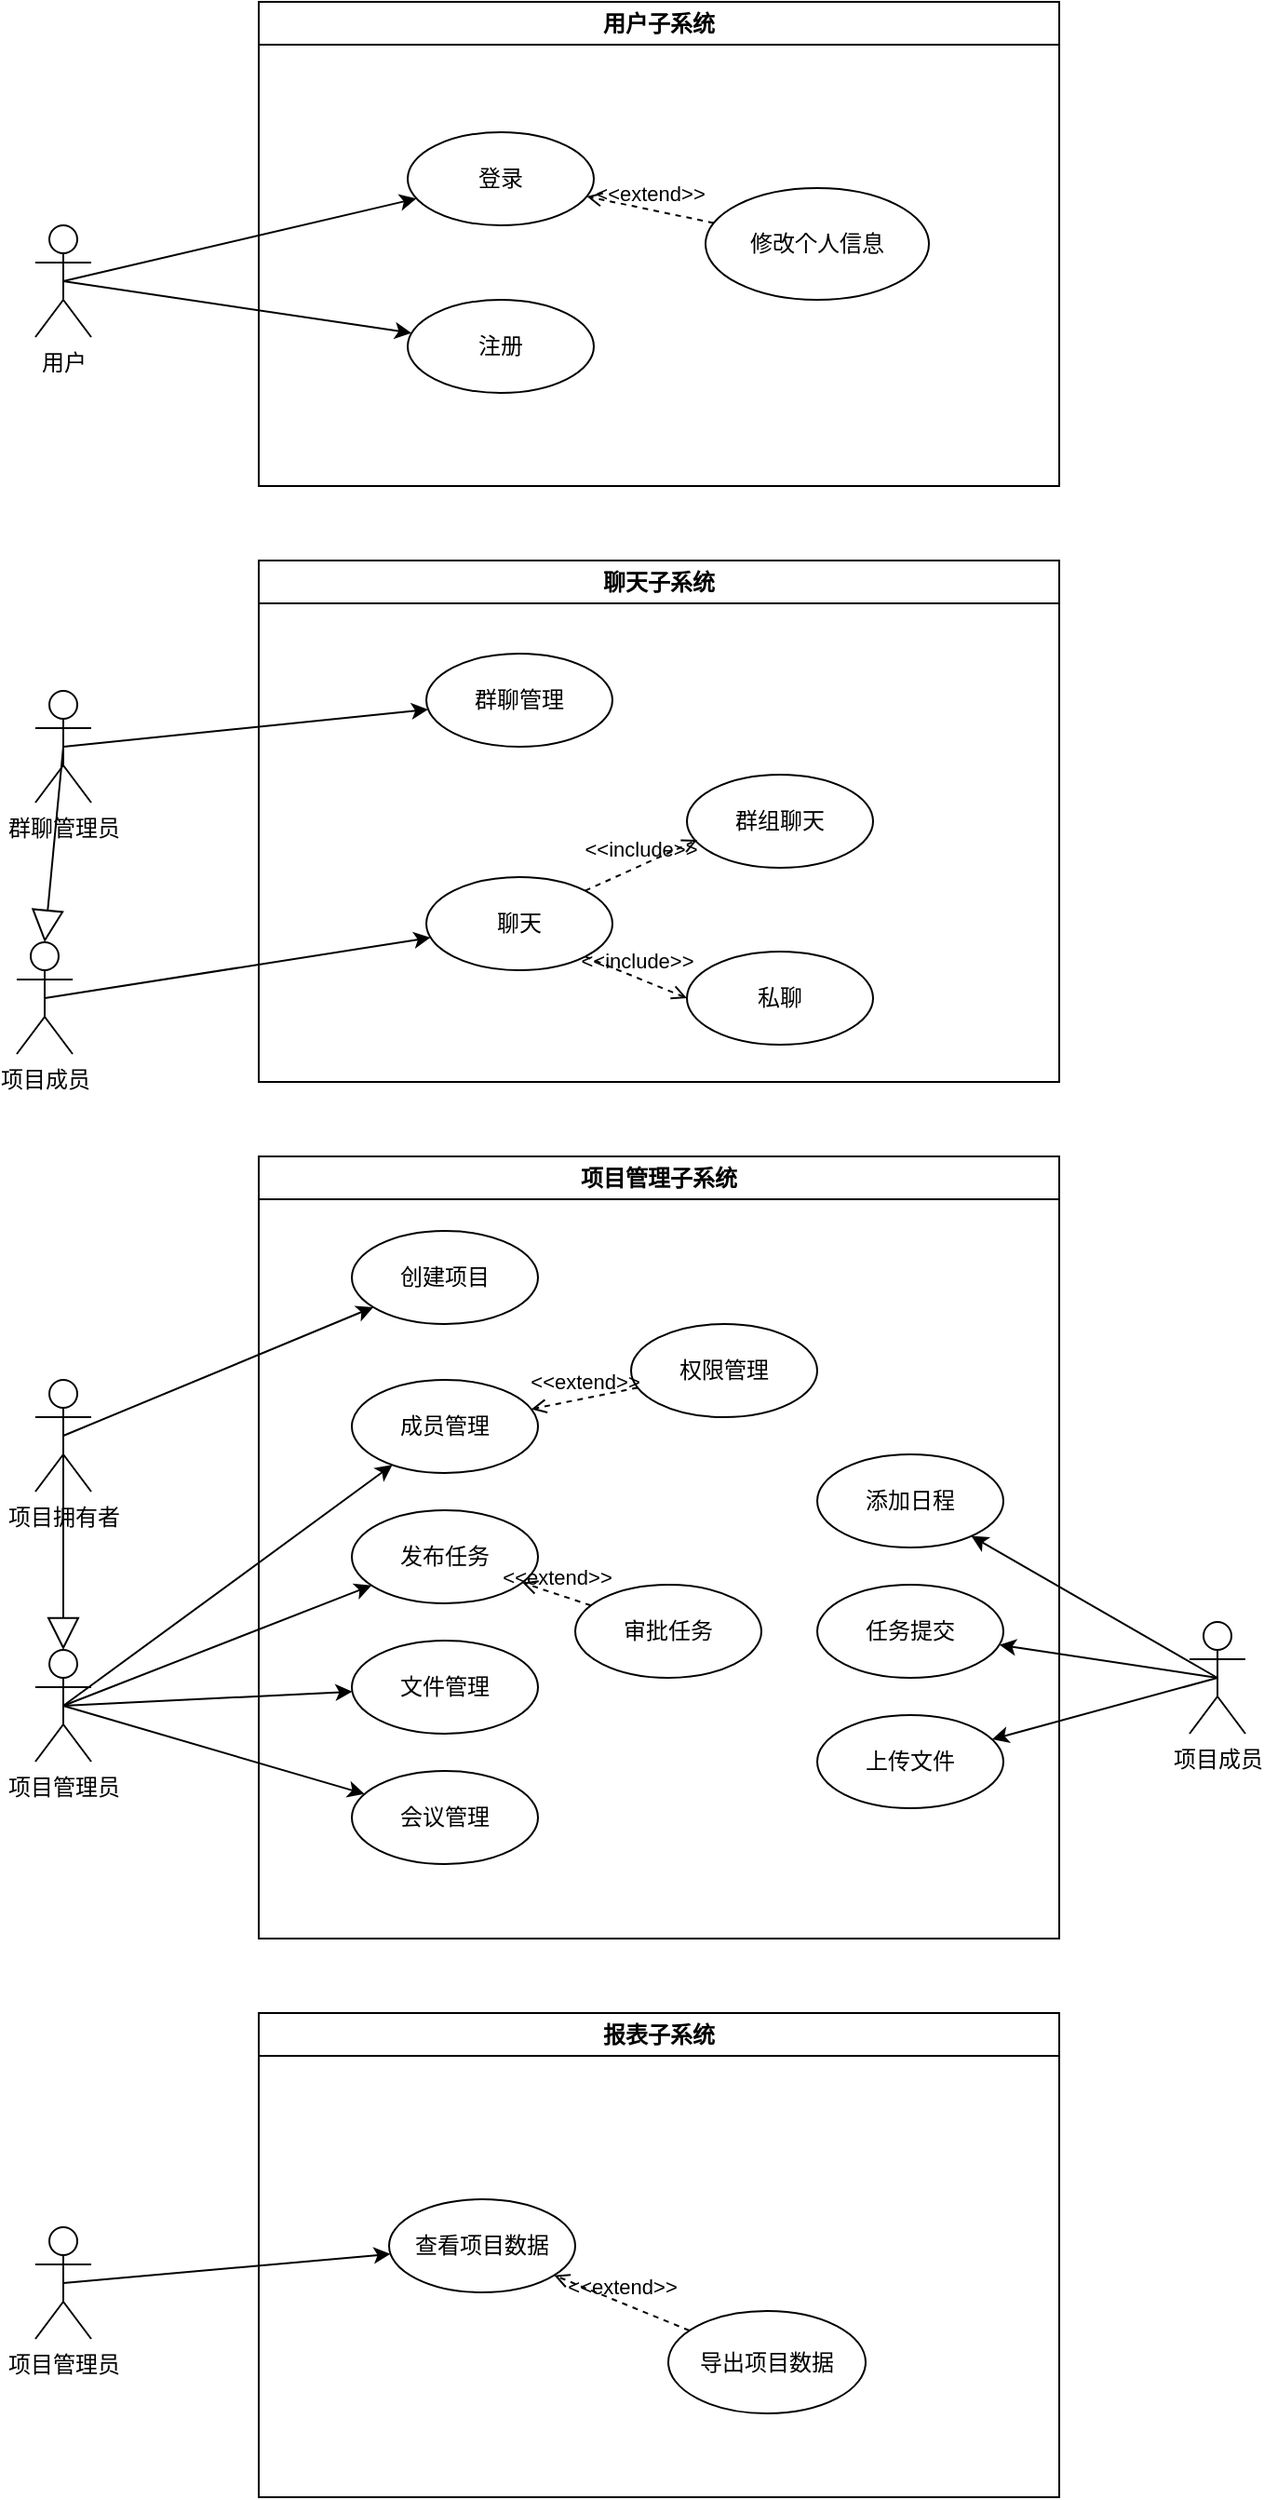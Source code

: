 <mxfile>
    <diagram id="oRjekxII3CGcagpJhWY5" name="第 1 页">
        <mxGraphModel dx="1066" dy="603" grid="1" gridSize="10" guides="1" tooltips="1" connect="1" arrows="1" fold="1" page="1" pageScale="1" pageWidth="827" pageHeight="1169" math="0" shadow="0">
            <root>
                <mxCell id="0"/>
                <mxCell id="1" parent="0"/>
                <mxCell id="2" value="用户子系统" style="swimlane;whiteSpace=wrap;html=1;" parent="1" vertex="1">
                    <mxGeometry x="160" y="50" width="430" height="260" as="geometry"/>
                </mxCell>
                <mxCell id="3" value="登录" style="ellipse;whiteSpace=wrap;html=1;" parent="2" vertex="1">
                    <mxGeometry x="80" y="70" width="100" height="50" as="geometry"/>
                </mxCell>
                <mxCell id="4" value="注册" style="ellipse;whiteSpace=wrap;html=1;" parent="2" vertex="1">
                    <mxGeometry x="80" y="160" width="100" height="50" as="geometry"/>
                </mxCell>
                <mxCell id="5" value="修改个人信息" style="ellipse;whiteSpace=wrap;html=1;" parent="2" vertex="1">
                    <mxGeometry x="240" y="100" width="120" height="60" as="geometry"/>
                </mxCell>
                <mxCell id="6" value="&amp;lt;&amp;lt;extend&amp;gt;&amp;gt;" style="html=1;verticalAlign=bottom;labelBackgroundColor=none;endArrow=open;endFill=0;dashed=1;" parent="2" source="5" target="3" edge="1">
                    <mxGeometry width="160" relative="1" as="geometry">
                        <mxPoint x="80" y="140" as="sourcePoint"/>
                        <mxPoint x="240" y="140" as="targetPoint"/>
                    </mxGeometry>
                </mxCell>
                <mxCell id="7" value="聊天子系统" style="swimlane;whiteSpace=wrap;html=1;" parent="1" vertex="1">
                    <mxGeometry x="160" y="350" width="430" height="280" as="geometry"/>
                </mxCell>
                <mxCell id="8" value="群聊管理" style="ellipse;whiteSpace=wrap;html=1;" parent="7" vertex="1">
                    <mxGeometry x="90" y="50" width="100" height="50" as="geometry"/>
                </mxCell>
                <mxCell id="11" value="聊天" style="ellipse;whiteSpace=wrap;html=1;" parent="7" vertex="1">
                    <mxGeometry x="90" y="170" width="100" height="50" as="geometry"/>
                </mxCell>
                <mxCell id="64" value="群组聊天" style="ellipse;whiteSpace=wrap;html=1;" vertex="1" parent="7">
                    <mxGeometry x="230" y="115" width="100" height="50" as="geometry"/>
                </mxCell>
                <mxCell id="65" value="私聊" style="ellipse;whiteSpace=wrap;html=1;" vertex="1" parent="7">
                    <mxGeometry x="230" y="210" width="100" height="50" as="geometry"/>
                </mxCell>
                <mxCell id="66" value="&amp;lt;&amp;lt;include&amp;gt;&amp;gt;" style="html=1;verticalAlign=bottom;labelBackgroundColor=none;endArrow=open;endFill=0;dashed=1;entryX=0.055;entryY=0.701;entryDx=0;entryDy=0;entryPerimeter=0;exitX=1;exitY=0;exitDx=0;exitDy=0;" edge="1" parent="7" source="11" target="64">
                    <mxGeometry width="160" relative="1" as="geometry">
                        <mxPoint x="240" y="90" as="sourcePoint"/>
                        <mxPoint x="400" y="90" as="targetPoint"/>
                    </mxGeometry>
                </mxCell>
                <mxCell id="67" value="&amp;lt;&amp;lt;include&amp;gt;&amp;gt;" style="html=1;verticalAlign=bottom;labelBackgroundColor=none;endArrow=open;endFill=0;dashed=1;entryX=0;entryY=0.5;entryDx=0;entryDy=0;exitX=1;exitY=1;exitDx=0;exitDy=0;" edge="1" parent="7" source="11" target="65">
                    <mxGeometry width="160" relative="1" as="geometry">
                        <mxPoint x="185.355" y="187.322" as="sourcePoint"/>
                        <mxPoint x="245.5" y="160.05" as="targetPoint"/>
                    </mxGeometry>
                </mxCell>
                <mxCell id="20" style="edgeStyle=none;html=1;exitX=0.5;exitY=0.5;exitDx=0;exitDy=0;exitPerimeter=0;" parent="1" source="12" target="11" edge="1">
                    <mxGeometry relative="1" as="geometry"/>
                </mxCell>
                <mxCell id="12" value="项目成员" style="shape=umlActor;verticalLabelPosition=bottom;verticalAlign=top;html=1;" parent="1" vertex="1">
                    <mxGeometry x="30" y="555" width="30" height="60" as="geometry"/>
                </mxCell>
                <mxCell id="16" style="edgeStyle=none;html=1;exitX=0.5;exitY=0.5;exitDx=0;exitDy=0;exitPerimeter=0;" parent="1" source="14" target="8" edge="1">
                    <mxGeometry relative="1" as="geometry"/>
                </mxCell>
                <mxCell id="21" style="edgeStyle=none;html=1;exitX=0.5;exitY=0.5;exitDx=0;exitDy=0;exitPerimeter=0;entryX=0.5;entryY=0;entryDx=0;entryDy=0;entryPerimeter=0;endArrow=block;endFill=0;strokeWidth=1;endSize=15;" parent="1" source="14" target="12" edge="1">
                    <mxGeometry relative="1" as="geometry"/>
                </mxCell>
                <mxCell id="14" value="群聊管理员" style="shape=umlActor;verticalLabelPosition=bottom;verticalAlign=top;html=1;" parent="1" vertex="1">
                    <mxGeometry x="40" y="420" width="30" height="60" as="geometry"/>
                </mxCell>
                <mxCell id="22" value="项目管理子系统" style="swimlane;whiteSpace=wrap;html=1;" parent="1" vertex="1">
                    <mxGeometry x="160" y="670" width="430" height="420" as="geometry"/>
                </mxCell>
                <mxCell id="23" value="创建项目" style="ellipse;whiteSpace=wrap;html=1;" parent="22" vertex="1">
                    <mxGeometry x="50" y="40" width="100" height="50" as="geometry"/>
                </mxCell>
                <mxCell id="24" value="发布任务" style="ellipse;whiteSpace=wrap;html=1;" parent="22" vertex="1">
                    <mxGeometry x="50" y="190" width="100" height="50" as="geometry"/>
                </mxCell>
                <mxCell id="25" value="任务提交" style="ellipse;whiteSpace=wrap;html=1;" parent="22" vertex="1">
                    <mxGeometry x="300" y="230" width="100" height="50" as="geometry"/>
                </mxCell>
                <mxCell id="26" value="成员管理" style="ellipse;whiteSpace=wrap;html=1;" parent="22" vertex="1">
                    <mxGeometry x="50" y="120" width="100" height="50" as="geometry"/>
                </mxCell>
                <mxCell id="27" value="权限管理" style="ellipse;whiteSpace=wrap;html=1;" parent="22" vertex="1">
                    <mxGeometry x="200" y="90" width="100" height="50" as="geometry"/>
                </mxCell>
                <mxCell id="28" value="&amp;lt;&amp;lt;extend&amp;gt;&amp;gt;" style="html=1;verticalAlign=bottom;labelBackgroundColor=none;endArrow=open;endFill=0;dashed=1;strokeWidth=1;endSize=6;" parent="22" source="27" target="26" edge="1">
                    <mxGeometry width="160" relative="1" as="geometry">
                        <mxPoint x="140" y="70" as="sourcePoint"/>
                        <mxPoint x="300" y="70" as="targetPoint"/>
                    </mxGeometry>
                </mxCell>
                <mxCell id="29" value="会议管理" style="ellipse;whiteSpace=wrap;html=1;" parent="22" vertex="1">
                    <mxGeometry x="50" y="330" width="100" height="50" as="geometry"/>
                </mxCell>
                <mxCell id="30" value="文件管理" style="ellipse;whiteSpace=wrap;html=1;" parent="22" vertex="1">
                    <mxGeometry x="50" y="260" width="100" height="50" as="geometry"/>
                </mxCell>
                <mxCell id="59" value="上传文件" style="ellipse;whiteSpace=wrap;html=1;" parent="22" vertex="1">
                    <mxGeometry x="300" y="300" width="100" height="50" as="geometry"/>
                </mxCell>
                <mxCell id="61" value="审批任务" style="ellipse;whiteSpace=wrap;html=1;" parent="22" vertex="1">
                    <mxGeometry x="170" y="230" width="100" height="50" as="geometry"/>
                </mxCell>
                <mxCell id="62" value="&amp;lt;&amp;lt;extend&amp;gt;&amp;gt;" style="html=1;verticalAlign=bottom;labelBackgroundColor=none;endArrow=open;endFill=0;dashed=1;strokeWidth=1;endSize=6;" parent="22" source="61" target="24" edge="1">
                    <mxGeometry width="160" relative="1" as="geometry">
                        <mxPoint x="243.133" y="133.71" as="sourcePoint"/>
                        <mxPoint x="176.816" y="146.222" as="targetPoint"/>
                    </mxGeometry>
                </mxCell>
                <mxCell id="68" value="添加日程" style="ellipse;whiteSpace=wrap;html=1;" vertex="1" parent="22">
                    <mxGeometry x="300" y="160" width="100" height="50" as="geometry"/>
                </mxCell>
                <mxCell id="32" value="报表子系统" style="swimlane;whiteSpace=wrap;html=1;" parent="1" vertex="1">
                    <mxGeometry x="160" y="1130" width="430" height="260" as="geometry"/>
                </mxCell>
                <mxCell id="33" value="查看项目数据" style="ellipse;whiteSpace=wrap;html=1;" parent="32" vertex="1">
                    <mxGeometry x="70" y="100" width="100" height="50" as="geometry"/>
                </mxCell>
                <mxCell id="36" value="导出项目数据" style="ellipse;whiteSpace=wrap;html=1;" parent="32" vertex="1">
                    <mxGeometry x="220" y="160" width="106" height="55" as="geometry"/>
                </mxCell>
                <mxCell id="63" value="&amp;lt;&amp;lt;extend&amp;gt;&amp;gt;" style="html=1;verticalAlign=bottom;labelBackgroundColor=none;endArrow=open;endFill=0;dashed=1;strokeWidth=1;endSize=6;" parent="32" source="36" target="33" edge="1">
                    <mxGeometry width="160" relative="1" as="geometry">
                        <mxPoint x="245.136" y="122.906" as="sourcePoint"/>
                        <mxPoint x="160.004" y="137.094" as="targetPoint"/>
                    </mxGeometry>
                </mxCell>
                <mxCell id="41" style="edgeStyle=none;html=1;exitX=0.5;exitY=0.5;exitDx=0;exitDy=0;exitPerimeter=0;strokeWidth=1;endArrow=classic;endFill=1;endSize=6;" parent="1" source="40" target="23" edge="1">
                    <mxGeometry relative="1" as="geometry"/>
                </mxCell>
                <mxCell id="50" style="edgeStyle=none;html=1;exitX=0.5;exitY=0.5;exitDx=0;exitDy=0;exitPerimeter=0;entryX=0.5;entryY=0;entryDx=0;entryDy=0;entryPerimeter=0;strokeWidth=1;endArrow=block;endFill=0;endSize=15;" parent="1" source="40" target="43" edge="1">
                    <mxGeometry relative="1" as="geometry"/>
                </mxCell>
                <mxCell id="40" value="项目拥有者" style="shape=umlActor;verticalLabelPosition=bottom;verticalAlign=top;html=1;outlineConnect=0;" parent="1" vertex="1">
                    <mxGeometry x="40" y="790" width="30" height="60" as="geometry"/>
                </mxCell>
                <mxCell id="44" style="edgeStyle=none;html=1;exitX=0.5;exitY=0.5;exitDx=0;exitDy=0;exitPerimeter=0;strokeWidth=1;endArrow=classic;endFill=1;endSize=6;" parent="1" source="43" target="26" edge="1">
                    <mxGeometry relative="1" as="geometry"/>
                </mxCell>
                <mxCell id="45" style="edgeStyle=none;html=1;exitX=0.5;exitY=0.5;exitDx=0;exitDy=0;exitPerimeter=0;strokeWidth=1;endArrow=classic;endFill=1;endSize=6;" parent="1" source="43" target="24" edge="1">
                    <mxGeometry relative="1" as="geometry"/>
                </mxCell>
                <mxCell id="47" style="edgeStyle=none;html=1;exitX=0.5;exitY=0.5;exitDx=0;exitDy=0;exitPerimeter=0;strokeWidth=1;endArrow=classic;endFill=1;endSize=6;" parent="1" source="43" target="30" edge="1">
                    <mxGeometry relative="1" as="geometry"/>
                </mxCell>
                <mxCell id="48" style="edgeStyle=none;html=1;exitX=0.5;exitY=0.5;exitDx=0;exitDy=0;exitPerimeter=0;strokeWidth=1;endArrow=classic;endFill=1;endSize=6;" parent="1" source="43" target="29" edge="1">
                    <mxGeometry relative="1" as="geometry"/>
                </mxCell>
                <mxCell id="43" value="项目管理员" style="shape=umlActor;verticalLabelPosition=bottom;verticalAlign=top;html=1;outlineConnect=0;" parent="1" vertex="1">
                    <mxGeometry x="40" y="935" width="30" height="60" as="geometry"/>
                </mxCell>
                <mxCell id="49" style="edgeStyle=none;html=1;exitX=0.5;exitY=0.5;exitDx=0;exitDy=0;exitPerimeter=0;strokeWidth=1;endArrow=classic;endFill=1;endSize=6;" parent="1" source="46" target="25" edge="1">
                    <mxGeometry relative="1" as="geometry"/>
                </mxCell>
                <mxCell id="60" style="edgeStyle=none;html=1;exitX=0.5;exitY=0.5;exitDx=0;exitDy=0;exitPerimeter=0;" parent="1" source="46" target="59" edge="1">
                    <mxGeometry relative="1" as="geometry"/>
                </mxCell>
                <mxCell id="69" style="edgeStyle=none;html=1;exitX=0.5;exitY=0.5;exitDx=0;exitDy=0;exitPerimeter=0;" edge="1" parent="1" source="46" target="68">
                    <mxGeometry relative="1" as="geometry"/>
                </mxCell>
                <mxCell id="46" value="项目成员" style="shape=umlActor;verticalLabelPosition=bottom;verticalAlign=top;html=1;outlineConnect=0;" parent="1" vertex="1">
                    <mxGeometry x="660" y="920" width="30" height="60" as="geometry"/>
                </mxCell>
                <mxCell id="52" style="edgeStyle=none;html=1;exitX=0.5;exitY=0.5;exitDx=0;exitDy=0;exitPerimeter=0;strokeWidth=1;endArrow=classic;endFill=1;endSize=6;" parent="1" source="51" target="33" edge="1">
                    <mxGeometry relative="1" as="geometry"/>
                </mxCell>
                <mxCell id="51" value="项目管理员" style="shape=umlActor;verticalLabelPosition=bottom;verticalAlign=top;html=1;outlineConnect=0;" parent="1" vertex="1">
                    <mxGeometry x="40" y="1245" width="30" height="60" as="geometry"/>
                </mxCell>
                <mxCell id="54" style="edgeStyle=none;html=1;exitX=0.5;exitY=0.5;exitDx=0;exitDy=0;exitPerimeter=0;strokeWidth=1;endArrow=classic;endFill=1;endSize=6;" parent="1" source="53" target="3" edge="1">
                    <mxGeometry relative="1" as="geometry"/>
                </mxCell>
                <mxCell id="55" style="edgeStyle=none;html=1;exitX=0.5;exitY=0.5;exitDx=0;exitDy=0;exitPerimeter=0;strokeWidth=1;endArrow=classic;endFill=1;endSize=6;" parent="1" source="53" target="4" edge="1">
                    <mxGeometry relative="1" as="geometry"/>
                </mxCell>
                <mxCell id="53" value="用户" style="shape=umlActor;verticalLabelPosition=bottom;verticalAlign=top;html=1;outlineConnect=0;" parent="1" vertex="1">
                    <mxGeometry x="40" y="170" width="30" height="60" as="geometry"/>
                </mxCell>
            </root>
        </mxGraphModel>
    </diagram>
</mxfile>